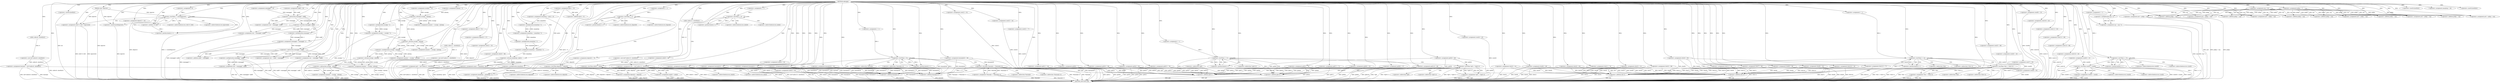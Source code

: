 digraph ekbuigks {  
"553402322212226642" [label = "(METHOD,ekbuigks)" ]
"553402322212227285" [label = "(METHOD_RETURN,void)" ]
"553402322212226643" [label = "(PARAM,char* hgryww)" ]
"553402322212226647" [label = "(<operator>.assignment,eumxqpqf = 10)" ]
"553402322212226650" [label = "(<operator>.assignment,rhw = (int*)calloc(13, sizeof(int)))" ]
"553402322212226652" [label = "(<operator>.cast,(int*)calloc(13, sizeof(int)))" ]
"553402322212226654" [label = "(calloc,calloc(13, sizeof(int)))" ]
"553402322212226656" [label = "(<operator>.sizeOf,sizeof(int))" ]
"553402322212226660" [label = "(<operator>.assignment,unhff = 10)" ]
"553402322212226664" [label = "(<operator>.assignment,nmanhwp = 40)" ]
"553402322212226668" [label = "(<operator>.assignment,qizvx = 25)" ]
"553402322212226671" [label = "(<operator>.assignment,buynzjty = (int*)calloc(6, sizeof(int)))" ]
"553402322212226673" [label = "(<operator>.cast,(int*)calloc(6, sizeof(int)))" ]
"553402322212226675" [label = "(calloc,calloc(6, sizeof(int)))" ]
"553402322212226677" [label = "(<operator>.sizeOf,sizeof(int))" ]
"553402322212226680" [label = "(<operator>.assignment,buynzjty[0] = 36)" ]
"553402322212226686" [label = "(<operator>.assignment,zsuulpy = 70)" ]
"553402322212226690" [label = "(<operator>.assignment,nmanhwp = qizvx + 6)" ]
"553402322212226692" [label = "(<operator>.addition,qizvx + 6)" ]
"553402322212226696" [label = "(<operator>.assignment,ayhooq = 2)" ]
"553402322212226703" [label = "(<operator>.assignment,ocp = 62)" ]
"553402322212226707" [label = "(<operator>.assignment,qolt = (int*)calloc(11, sizeof(int)))" ]
"553402322212226709" [label = "(<operator>.cast,(int*)calloc(11, sizeof(int)))" ]
"553402322212226711" [label = "(calloc,calloc(11, sizeof(int)))" ]
"553402322212226713" [label = "(<operator>.sizeOf,sizeof(int))" ]
"553402322212226715" [label = "(<operator>.assignment,buynzjty[1] = 15)" ]
"553402322212226720" [label = "(<operator>.assignment,mnrjoxr = zsuulpy / ayhooq)" ]
"553402322212226722" [label = "(<operator>.division,zsuulpy / ayhooq)" ]
"553402322212226725" [label = "(<operator>.assignment,qolt[0] = 49)" ]
"553402322212226731" [label = "(<operator>.assignment,pnfga = 7)" ]
"553402322212226737" [label = "(<operator>.assignment,i=0)" ]
"553402322212226740" [label = "(<operator>.lessThan,i < sizeof(hgryww))" ]
"553402322212226742" [label = "(<operator>.sizeOf,sizeof(hgryww))" ]
"553402322212226744" [label = "(<operator>.postIncrement,i++)" ]
"553402322212226747" [label = "(<operator>.assignment,reit[i % 240] = hgryww[i])" ]
"553402322212226750" [label = "(<operator>.modulo,i % 240)" ]
"553402322212226756" [label = "(<operator>.assignment,cose[0] = 13)" ]
"553402322212226763" [label = "(<operator>.assignment,buynzjty[2] = 4)" ]
"553402322212226768" [label = "(<operator>.assignment,rhw[0] = 83)" ]
"553402322212226773" [label = "(<operator>.assignment,rhw[1] = 74)" ]
"553402322212226778" [label = "(<operator>.assignment,vml = eumxqpqf - unhff)" ]
"553402322212226780" [label = "(<operator>.subtraction,eumxqpqf - unhff)" ]
"553402322212226783" [label = "(<operator>.assignment,ebpos[0] = 74)" ]
"553402322212226788" [label = "(<operator>.assignment,nmanhwp = nmanhwp * 2)" ]
"553402322212226790" [label = "(<operator>.multiplication,nmanhwp * 2)" ]
"553402322212226793" [label = "(<operator>.assignment,ebpos[1] = 43)" ]
"553402322212226798" [label = "(<operator>.assignment,udu[0] = 46)" ]
"553402322212226803" [label = "(<operator>.assignment,vml = eumxqpqf / unhff)" ]
"553402322212226805" [label = "(<operator>.division,eumxqpqf / unhff)" ]
"553402322212226808" [label = "(<operator>.assignment,zsuulpy = zsuulpy * 2)" ]
"553402322212226810" [label = "(<operator>.multiplication,zsuulpy * 2)" ]
"553402322212226813" [label = "(<operator>.assignment,mnrjoxr = zsuulpy / ayhooq)" ]
"553402322212226815" [label = "(<operator>.division,zsuulpy / ayhooq)" ]
"553402322212226818" [label = "(<operator>.assignment,qolt[1] = 44)" ]
"553402322212226823" [label = "(<operator>.assignment,udu[1] = 72)" ]
"553402322212226828" [label = "(<operator>.assignment,qvd = pnfga + ocp)" ]
"553402322212226830" [label = "(<operator>.addition,pnfga + ocp)" ]
"553402322212226833" [label = "(<operator>.assignment,eumxqpqf = eumxqpqf * 2)" ]
"553402322212226835" [label = "(<operator>.multiplication,eumxqpqf * 2)" ]
"553402322212226838" [label = "(<operator>.assignment,ebpos[2] = 57)" ]
"553402322212226843" [label = "(<operator>.assignment,mnrjoxr = zsuulpy * ayhooq)" ]
"553402322212226845" [label = "(<operator>.multiplication,zsuulpy * ayhooq)" ]
"553402322212226848" [label = "(<operator>.assignment,qvd = pnfga + ocp)" ]
"553402322212226850" [label = "(<operator>.addition,pnfga + ocp)" ]
"553402322212226853" [label = "(<operator>.assignment,udu[2] = 35)" ]
"553402322212226858" [label = "(<operator>.assignment,udu[3] = 98)" ]
"553402322212226863" [label = "(<operator>.assignment,udu[4] = 20)" ]
"553402322212226868" [label = "(<operator>.assignment,qolt[2] = 76)" ]
"553402322212226873" [label = "(<operator>.assignment,udu[5] = 85)" ]
"553402322212226878" [label = "(<operator>.assignment,qvd = pnfga + ocp)" ]
"553402322212226880" [label = "(<operator>.addition,pnfga + ocp)" ]
"553402322212226883" [label = "(<operator>.assignment,mnrjoxr = zsuulpy / ayhooq)" ]
"553402322212226885" [label = "(<operator>.division,zsuulpy / ayhooq)" ]
"553402322212226888" [label = "(<operator>.assignment,nmanhwp = nmanhwp * 2)" ]
"553402322212226890" [label = "(<operator>.multiplication,nmanhwp * 2)" ]
"553402322212226893" [label = "(<operator>.assignment,qvd = pnfga + ocp)" ]
"553402322212226895" [label = "(<operator>.addition,pnfga + ocp)" ]
"553402322212226898" [label = "(<operator>.assignment,buynzjty[3] = 43)" ]
"553402322212226903" [label = "(<operator>.assignment,qolt[3] = 38)" ]
"553402322212226908" [label = "(<operator>.assignment,qvd = pnfga + ocp)" ]
"553402322212226910" [label = "(<operator>.addition,pnfga + ocp)" ]
"553402322212226915" [label = "(<operator>.assignment,i = 1)" ]
"553402322212226918" [label = "(<operator>.lessThan,i < 3)" ]
"553402322212226921" [label = "(<operator>.postIncrement,i++)" ]
"553402322212226925" [label = "(<operator>.lessThan,ebpos[0] < ebpos[i])" ]
"553402322212226933" [label = "(<operator>.assignment,ebpos[0] = ebpos[i])" ]
"553402322212226940" [label = "(<operator>.assignment,qvd = pnfga + ocp)" ]
"553402322212226942" [label = "(<operator>.addition,pnfga + ocp)" ]
"553402322212226945" [label = "(<operator>.assignment,cose[1] = 91)" ]
"553402322212226950" [label = "(<operator>.assignment,rhw[2] = 21)" ]
"553402322212226955" [label = "(<operator>.assignment,nuarx = nmanhwp / qizvx)" ]
"553402322212226957" [label = "(<operator>.division,nmanhwp / qizvx)" ]
"553402322212226960" [label = "(<operator>.assignment,rhw[3] = 41)" ]
"553402322212226965" [label = "(<operator>.assignment,cose[2] = 44)" ]
"553402322212226972" [label = "(<operator>.assignment,i = 1)" ]
"553402322212226975" [label = "(<operator>.lessThan,i < 6)" ]
"553402322212226978" [label = "(<operator>.postIncrement,i++)" ]
"553402322212226982" [label = "(<operator>.lessThan,udu[0] < udu[i])" ]
"553402322212226990" [label = "(<operator>.assignment,udu[0] = udu[i])" ]
"553402322212226997" [label = "(<operator>.assignment,mnrjoxr = zsuulpy - ayhooq)" ]
"553402322212226999" [label = "(<operator>.subtraction,zsuulpy - ayhooq)" ]
"553402322212227002" [label = "(<operator>.assignment,vml = eumxqpqf - unhff)" ]
"553402322212227004" [label = "(<operator>.subtraction,eumxqpqf - unhff)" ]
"553402322212227007" [label = "(<operator>.assignment,buynzjty[4] = 92)" ]
"553402322212227012" [label = "(<operator>.assignment,nmanhwp = nmanhwp * 2)" ]
"553402322212227014" [label = "(<operator>.multiplication,nmanhwp * 2)" ]
"553402322212227017" [label = "(<operator>.assignment,qolt[4] = 65)" ]
"553402322212227022" [label = "(<operator>.assignment,rhw[4] = 63)" ]
"553402322212227027" [label = "(<operator>.assignment,vml = unhff + eumxqpqf)" ]
"553402322212227029" [label = "(<operator>.addition,unhff + eumxqpqf)" ]
"553402322212227032" [label = "(<operator>.assignment,qolt[5] = 76)" ]
"553402322212227037" [label = "(<operator>.assignment,cose[3] = 77)" ]
"553402322212227042" [label = "(<operator>.assignment,rhw[5] = 96)" ]
"553402322212227047" [label = "(<operator>.assignment,vml = eumxqpqf * unhff)" ]
"553402322212227049" [label = "(<operator>.multiplication,eumxqpqf * unhff)" ]
"553402322212227052" [label = "(<operator>.assignment,qolt[6] = 55)" ]
"553402322212227057" [label = "(<operator>.assignment,ocp = ocp * 2)" ]
"553402322212227059" [label = "(<operator>.multiplication,ocp * 2)" ]
"553402322212227062" [label = "(<operator>.assignment,qolt[7] = 71)" ]
"553402322212227067" [label = "(<operator>.assignment,rhw[6] = 46)" ]
"553402322212227072" [label = "(<operator>.assignment,cose[4] = 43)" ]
"553402322212227077" [label = "(<operator>.assignment,qolt[8] = 37)" ]
"553402322212227082" [label = "(<operator>.assignment,rhw[7] = 46)" ]
"553402322212227087" [label = "(<operator>.assignment,buynzjty[5] = 42)" ]
"553402322212227092" [label = "(<operator>.assignment,qolt[9] = 7)" ]
"553402322212227099" [label = "(<operator>.assignment,i = 1)" ]
"553402322212227102" [label = "(<operator>.lessThan,i < 6)" ]
"553402322212227105" [label = "(<operator>.postIncrement,i++)" ]
"553402322212227109" [label = "(<operator>.lessThan,*buynzjty < *(buynzjty+i))" ]
"553402322212227113" [label = "(<operator>.addition,buynzjty+i)" ]
"553402322212227117" [label = "(<operator>.assignment,*buynzjty = *(buynzjty+i))" ]
"553402322212227121" [label = "(<operator>.addition,buynzjty+i)" ]
"553402322212227124" [label = "(<operator>.assignment,qolt[10] = 68)" ]
"553402322212227131" [label = "(<operator>.assignment,i = 1)" ]
"553402322212227134" [label = "(<operator>.lessThan,i < 11)" ]
"553402322212227137" [label = "(<operator>.postIncrement,i++)" ]
"553402322212227141" [label = "(<operator>.lessThan,*qolt < *(qolt+i))" ]
"553402322212227145" [label = "(<operator>.addition,qolt+i)" ]
"553402322212227149" [label = "(<operator>.assignment,*qolt = *(qolt+i))" ]
"553402322212227153" [label = "(<operator>.addition,qolt+i)" ]
"553402322212227156" [label = "(<operator>.assignment,cose[5] = 66)" ]
"553402322212227161" [label = "(<operator>.assignment,cose[6] = 18)" ]
"553402322212227166" [label = "(<operator>.assignment,cose[7] = 95)" ]
"553402322212227171" [label = "(<operator>.assignment,cose[8] = 65)" ]
"553402322212227176" [label = "(<operator>.assignment,rhw[8] = 36)" ]
"553402322212227181" [label = "(<operator>.assignment,cose[9] = 23)" ]
"553402322212227186" [label = "(<operator>.assignment,cose[10] = 45)" ]
"553402322212227191" [label = "(<operator>.assignment,rhw[9] = 35)" ]
"553402322212227196" [label = "(<operator>.assignment,rhw[10] = 18)" ]
"553402322212227201" [label = "(<operator>.assignment,rhw[11] = 9)" ]
"553402322212227206" [label = "(<operator>.assignment,rhw[12] = 77)" ]
"553402322212227211" [label = "(<operator>.assignment,cose[11] = 92)" ]
"553402322212227216" [label = "(<operator>.assignment,cose[12] = 69)" ]
"553402322212227221" [label = "(<operator>.assignment,cose[13] = 99)" ]
"553402322212227228" [label = "(<operator>.assignment,i = 1)" ]
"553402322212227231" [label = "(<operator>.lessThan,i < 13)" ]
"553402322212227234" [label = "(<operator>.postIncrement,i++)" ]
"553402322212227238" [label = "(<operator>.lessThan,*rhw < *(rhw+i))" ]
"553402322212227242" [label = "(<operator>.addition,rhw+i)" ]
"553402322212227246" [label = "(<operator>.assignment,*rhw = *(rhw+i))" ]
"553402322212227250" [label = "(<operator>.addition,rhw+i)" ]
"553402322212227253" [label = "(<operator>.assignment,cose[14] = 20)" ]
"553402322212227260" [label = "(<operator>.assignment,i = 1)" ]
"553402322212227263" [label = "(<operator>.lessThan,i < 15)" ]
"553402322212227266" [label = "(<operator>.postIncrement,i++)" ]
"553402322212227270" [label = "(<operator>.lessThan,cose[0] < cose[i])" ]
"553402322212227278" [label = "(<operator>.assignment,cose[0] = cose[i])" ]
"553402322212226748" [label = "(<operator>.indirectIndexAccess,reit[i % 240])" ]
"553402322212226753" [label = "(<operator>.indirectIndexAccess,hgryww[i])" ]
"553402322212226926" [label = "(<operator>.indirectIndexAccess,ebpos[0])" ]
"553402322212226929" [label = "(<operator>.indirectIndexAccess,ebpos[i])" ]
"553402322212226934" [label = "(<operator>.indirectIndexAccess,ebpos[0])" ]
"553402322212226937" [label = "(<operator>.indirectIndexAccess,ebpos[i])" ]
"553402322212226983" [label = "(<operator>.indirectIndexAccess,udu[0])" ]
"553402322212226986" [label = "(<operator>.indirectIndexAccess,udu[i])" ]
"553402322212226991" [label = "(<operator>.indirectIndexAccess,udu[0])" ]
"553402322212226994" [label = "(<operator>.indirectIndexAccess,udu[i])" ]
"553402322212227110" [label = "(<operator>.indirection,*buynzjty)" ]
"553402322212227112" [label = "(<operator>.indirection,*(buynzjty+i))" ]
"553402322212227118" [label = "(<operator>.indirection,*buynzjty)" ]
"553402322212227120" [label = "(<operator>.indirection,*(buynzjty+i))" ]
"553402322212227142" [label = "(<operator>.indirection,*qolt)" ]
"553402322212227144" [label = "(<operator>.indirection,*(qolt+i))" ]
"553402322212227150" [label = "(<operator>.indirection,*qolt)" ]
"553402322212227152" [label = "(<operator>.indirection,*(qolt+i))" ]
"553402322212227239" [label = "(<operator>.indirection,*rhw)" ]
"553402322212227241" [label = "(<operator>.indirection,*(rhw+i))" ]
"553402322212227247" [label = "(<operator>.indirection,*rhw)" ]
"553402322212227249" [label = "(<operator>.indirection,*(rhw+i))" ]
"553402322212227271" [label = "(<operator>.indirectIndexAccess,cose[0])" ]
"553402322212227274" [label = "(<operator>.indirectIndexAccess,cose[i])" ]
"553402322212227279" [label = "(<operator>.indirectIndexAccess,cose[0])" ]
"553402322212227282" [label = "(<operator>.indirectIndexAccess,cose[i])" ]
  "553402322212227141" -> "553402322212227285"  [ label = "DDG: *(qolt+i)"] 
  "553402322212226742" -> "553402322212227285"  [ label = "DDG: hgryww"] 
  "553402322212227102" -> "553402322212227285"  [ label = "DDG: i < 6"] 
  "553402322212227113" -> "553402322212227285"  [ label = "DDG: buynzjty"] 
  "553402322212227153" -> "553402322212227285"  [ label = "DDG: qolt"] 
  "553402322212226883" -> "553402322212227285"  [ label = "DDG: zsuulpy / ayhooq"] 
  "553402322212227263" -> "553402322212227285"  [ label = "DDG: i"] 
  "553402322212226690" -> "553402322212227285"  [ label = "DDG: qizvx + 6"] 
  "553402322212227052" -> "553402322212227285"  [ label = "DDG: qolt[6]"] 
  "553402322212227238" -> "553402322212227285"  [ label = "DDG: *rhw"] 
  "553402322212226965" -> "553402322212227285"  [ label = "DDG: cose[2]"] 
  "553402322212227109" -> "553402322212227285"  [ label = "DDG: *(buynzjty+i)"] 
  "553402322212226933" -> "553402322212227285"  [ label = "DDG: ebpos[i]"] 
  "553402322212226997" -> "553402322212227285"  [ label = "DDG: mnrjoxr"] 
  "553402322212227077" -> "553402322212227285"  [ label = "DDG: qolt[8]"] 
  "553402322212227087" -> "553402322212227285"  [ label = "DDG: buynzjty[5]"] 
  "553402322212226671" -> "553402322212227285"  [ label = "DDG: (int*)calloc(6, sizeof(int))"] 
  "553402322212227186" -> "553402322212227285"  [ label = "DDG: cose[10]"] 
  "553402322212226925" -> "553402322212227285"  [ label = "DDG: ebpos[0]"] 
  "553402322212227278" -> "553402322212227285"  [ label = "DDG: cose[i]"] 
  "553402322212227221" -> "553402322212227285"  [ label = "DDG: cose[13]"] 
  "553402322212226652" -> "553402322212227285"  [ label = "DDG: calloc(13, sizeof(int))"] 
  "553402322212227141" -> "553402322212227285"  [ label = "DDG: *qolt < *(qolt+i)"] 
  "553402322212226982" -> "553402322212227285"  [ label = "DDG: udu[0] < udu[i]"] 
  "553402322212227057" -> "553402322212227285"  [ label = "DDG: ocp * 2"] 
  "553402322212227201" -> "553402322212227285"  [ label = "DDG: rhw[11]"] 
  "553402322212227109" -> "553402322212227285"  [ label = "DDG: *buynzjty"] 
  "553402322212227270" -> "553402322212227285"  [ label = "DDG: cose[0] < cose[i]"] 
  "553402322212227176" -> "553402322212227285"  [ label = "DDG: rhw[8]"] 
  "553402322212226773" -> "553402322212227285"  [ label = "DDG: rhw[1]"] 
  "553402322212227149" -> "553402322212227285"  [ label = "DDG: *(qolt+i)"] 
  "553402322212226903" -> "553402322212227285"  [ label = "DDG: qolt[3]"] 
  "553402322212226999" -> "553402322212227285"  [ label = "DDG: zsuulpy"] 
  "553402322212226925" -> "553402322212227285"  [ label = "DDG: ebpos[i]"] 
  "553402322212226940" -> "553402322212227285"  [ label = "DDG: pnfga + ocp"] 
  "553402322212226843" -> "553402322212227285"  [ label = "DDG: zsuulpy * ayhooq"] 
  "553402322212227206" -> "553402322212227285"  [ label = "DDG: rhw[12]"] 
  "553402322212226768" -> "553402322212227285"  [ label = "DDG: rhw[0]"] 
  "553402322212227134" -> "553402322212227285"  [ label = "DDG: i < 11"] 
  "553402322212226650" -> "553402322212227285"  [ label = "DDG: rhw"] 
  "553402322212227166" -> "553402322212227285"  [ label = "DDG: cose[7]"] 
  "553402322212226680" -> "553402322212227285"  [ label = "DDG: buynzjty[0]"] 
  "553402322212226960" -> "553402322212227285"  [ label = "DDG: rhw[3]"] 
  "553402322212226763" -> "553402322212227285"  [ label = "DDG: buynzjty[2]"] 
  "553402322212226955" -> "553402322212227285"  [ label = "DDG: nmanhwp / qizvx"] 
  "553402322212227117" -> "553402322212227285"  [ label = "DDG: *buynzjty"] 
  "553402322212226933" -> "553402322212227285"  [ label = "DDG: ebpos[0]"] 
  "553402322212227156" -> "553402322212227285"  [ label = "DDG: cose[5]"] 
  "553402322212227109" -> "553402322212227285"  [ label = "DDG: *buynzjty < *(buynzjty+i)"] 
  "553402322212226940" -> "553402322212227285"  [ label = "DDG: qvd"] 
  "553402322212227124" -> "553402322212227285"  [ label = "DDG: qolt[10]"] 
  "553402322212226918" -> "553402322212227285"  [ label = "DDG: i < 3"] 
  "553402322212227117" -> "553402322212227285"  [ label = "DDG: *(buynzjty+i)"] 
  "553402322212227145" -> "553402322212227285"  [ label = "DDG: qolt"] 
  "553402322212226873" -> "553402322212227285"  [ label = "DDG: udu[5]"] 
  "553402322212226713" -> "553402322212227285"  [ label = "DDG: int"] 
  "553402322212226990" -> "553402322212227285"  [ label = "DDG: udu[0]"] 
  "553402322212226942" -> "553402322212227285"  [ label = "DDG: pnfga"] 
  "553402322212227191" -> "553402322212227285"  [ label = "DDG: rhw[9]"] 
  "553402322212227196" -> "553402322212227285"  [ label = "DDG: rhw[10]"] 
  "553402322212226707" -> "553402322212227285"  [ label = "DDG: qolt"] 
  "553402322212227049" -> "553402322212227285"  [ label = "DDG: eumxqpqf"] 
  "553402322212227231" -> "553402322212227285"  [ label = "DDG: i < 13"] 
  "553402322212227032" -> "553402322212227285"  [ label = "DDG: qolt[5]"] 
  "553402322212226833" -> "553402322212227285"  [ label = "DDG: eumxqpqf * 2"] 
  "553402322212227012" -> "553402322212227285"  [ label = "DDG: nmanhwp"] 
  "553402322212227171" -> "553402322212227285"  [ label = "DDG: cose[8]"] 
  "553402322212227181" -> "553402322212227285"  [ label = "DDG: cose[9]"] 
  "553402322212227161" -> "553402322212227285"  [ label = "DDG: cose[6]"] 
  "553402322212226650" -> "553402322212227285"  [ label = "DDG: (int*)calloc(13, sizeof(int))"] 
  "553402322212227007" -> "553402322212227285"  [ label = "DDG: buynzjty[4]"] 
  "553402322212226673" -> "553402322212227285"  [ label = "DDG: calloc(6, sizeof(int))"] 
  "553402322212226990" -> "553402322212227285"  [ label = "DDG: udu[i]"] 
  "553402322212227270" -> "553402322212227285"  [ label = "DDG: cose[i]"] 
  "553402322212226818" -> "553402322212227285"  [ label = "DDG: qolt[1]"] 
  "553402322212226783" -> "553402322212227285"  [ label = "DDG: ebpos[0]"] 
  "553402322212226838" -> "553402322212227285"  [ label = "DDG: ebpos[2]"] 
  "553402322212226999" -> "553402322212227285"  [ label = "DDG: ayhooq"] 
  "553402322212227250" -> "553402322212227285"  [ label = "DDG: rhw"] 
  "553402322212226957" -> "553402322212227285"  [ label = "DDG: qizvx"] 
  "553402322212227253" -> "553402322212227285"  [ label = "DDG: cose[14]"] 
  "553402322212226808" -> "553402322212227285"  [ label = "DDG: zsuulpy * 2"] 
  "553402322212226898" -> "553402322212227285"  [ label = "DDG: buynzjty[3]"] 
  "553402322212226709" -> "553402322212227285"  [ label = "DDG: calloc(11, sizeof(int))"] 
  "553402322212226643" -> "553402322212227285"  [ label = "DDG: hgryww"] 
  "553402322212227062" -> "553402322212227285"  [ label = "DDG: qolt[7]"] 
  "553402322212227121" -> "553402322212227285"  [ label = "DDG: buynzjty"] 
  "553402322212227037" -> "553402322212227285"  [ label = "DDG: cose[3]"] 
  "553402322212226950" -> "553402322212227285"  [ label = "DDG: rhw[2]"] 
  "553402322212226715" -> "553402322212227285"  [ label = "DDG: buynzjty[1]"] 
  "553402322212227238" -> "553402322212227285"  [ label = "DDG: *rhw < *(rhw+i)"] 
  "553402322212226863" -> "553402322212227285"  [ label = "DDG: udu[4]"] 
  "553402322212227002" -> "553402322212227285"  [ label = "DDG: eumxqpqf - unhff"] 
  "553402322212227211" -> "553402322212227285"  [ label = "DDG: cose[11]"] 
  "553402322212226740" -> "553402322212227285"  [ label = "DDG: i < sizeof(hgryww)"] 
  "553402322212226997" -> "553402322212227285"  [ label = "DDG: zsuulpy - ayhooq"] 
  "553402322212227047" -> "553402322212227285"  [ label = "DDG: vml"] 
  "553402322212227270" -> "553402322212227285"  [ label = "DDG: cose[0]"] 
  "553402322212226747" -> "553402322212227285"  [ label = "DDG: hgryww[i]"] 
  "553402322212226707" -> "553402322212227285"  [ label = "DDG: (int*)calloc(11, sizeof(int))"] 
  "553402322212227017" -> "553402322212227285"  [ label = "DDG: qolt[4]"] 
  "553402322212227149" -> "553402322212227285"  [ label = "DDG: *qolt"] 
  "553402322212227012" -> "553402322212227285"  [ label = "DDG: nmanhwp * 2"] 
  "553402322212227242" -> "553402322212227285"  [ label = "DDG: rhw"] 
  "553402322212226858" -> "553402322212227285"  [ label = "DDG: udu[3]"] 
  "553402322212227042" -> "553402322212227285"  [ label = "DDG: rhw[5]"] 
  "553402322212227027" -> "553402322212227285"  [ label = "DDG: unhff + eumxqpqf"] 
  "553402322212227216" -> "553402322212227285"  [ label = "DDG: cose[12]"] 
  "553402322212227049" -> "553402322212227285"  [ label = "DDG: unhff"] 
  "553402322212226853" -> "553402322212227285"  [ label = "DDG: udu[2]"] 
  "553402322212227022" -> "553402322212227285"  [ label = "DDG: rhw[4]"] 
  "553402322212226982" -> "553402322212227285"  [ label = "DDG: udu[i]"] 
  "553402322212226671" -> "553402322212227285"  [ label = "DDG: buynzjty"] 
  "553402322212227067" -> "553402322212227285"  [ label = "DDG: rhw[6]"] 
  "553402322212227263" -> "553402322212227285"  [ label = "DDG: i < 15"] 
  "553402322212227278" -> "553402322212227285"  [ label = "DDG: cose[0]"] 
  "553402322212226747" -> "553402322212227285"  [ label = "DDG: reit[i % 240]"] 
  "553402322212227246" -> "553402322212227285"  [ label = "DDG: *rhw"] 
  "553402322212227092" -> "553402322212227285"  [ label = "DDG: qolt[9]"] 
  "553402322212226798" -> "553402322212227285"  [ label = "DDG: udu[0]"] 
  "553402322212226756" -> "553402322212227285"  [ label = "DDG: cose[0]"] 
  "553402322212227057" -> "553402322212227285"  [ label = "DDG: ocp"] 
  "553402322212226803" -> "553402322212227285"  [ label = "DDG: eumxqpqf / unhff"] 
  "553402322212226793" -> "553402322212227285"  [ label = "DDG: ebpos[1]"] 
  "553402322212226925" -> "553402322212227285"  [ label = "DDG: ebpos[0] < ebpos[i]"] 
  "553402322212226955" -> "553402322212227285"  [ label = "DDG: nuarx"] 
  "553402322212227072" -> "553402322212227285"  [ label = "DDG: cose[4]"] 
  "553402322212226982" -> "553402322212227285"  [ label = "DDG: udu[0]"] 
  "553402322212227082" -> "553402322212227285"  [ label = "DDG: rhw[7]"] 
  "553402322212227141" -> "553402322212227285"  [ label = "DDG: *qolt"] 
  "553402322212227246" -> "553402322212227285"  [ label = "DDG: *(rhw+i)"] 
  "553402322212226725" -> "553402322212227285"  [ label = "DDG: qolt[0]"] 
  "553402322212226868" -> "553402322212227285"  [ label = "DDG: qolt[2]"] 
  "553402322212227238" -> "553402322212227285"  [ label = "DDG: *(rhw+i)"] 
  "553402322212226823" -> "553402322212227285"  [ label = "DDG: udu[1]"] 
  "553402322212227047" -> "553402322212227285"  [ label = "DDG: eumxqpqf * unhff"] 
  "553402322212226945" -> "553402322212227285"  [ label = "DDG: cose[1]"] 
  "553402322212226642" -> "553402322212226643"  [ label = "DDG: "] 
  "553402322212226642" -> "553402322212226647"  [ label = "DDG: "] 
  "553402322212226652" -> "553402322212226650"  [ label = "DDG: calloc(13, sizeof(int))"] 
  "553402322212226642" -> "553402322212226650"  [ label = "DDG: "] 
  "553402322212226654" -> "553402322212226652"  [ label = "DDG: 13"] 
  "553402322212226642" -> "553402322212226654"  [ label = "DDG: "] 
  "553402322212226642" -> "553402322212226656"  [ label = "DDG: "] 
  "553402322212226642" -> "553402322212226660"  [ label = "DDG: "] 
  "553402322212226642" -> "553402322212226664"  [ label = "DDG: "] 
  "553402322212226642" -> "553402322212226668"  [ label = "DDG: "] 
  "553402322212226673" -> "553402322212226671"  [ label = "DDG: calloc(6, sizeof(int))"] 
  "553402322212226642" -> "553402322212226671"  [ label = "DDG: "] 
  "553402322212226675" -> "553402322212226673"  [ label = "DDG: 6"] 
  "553402322212226642" -> "553402322212226675"  [ label = "DDG: "] 
  "553402322212226642" -> "553402322212226677"  [ label = "DDG: "] 
  "553402322212226642" -> "553402322212226680"  [ label = "DDG: "] 
  "553402322212226642" -> "553402322212226686"  [ label = "DDG: "] 
  "553402322212226668" -> "553402322212226690"  [ label = "DDG: qizvx"] 
  "553402322212226642" -> "553402322212226690"  [ label = "DDG: "] 
  "553402322212226668" -> "553402322212226692"  [ label = "DDG: qizvx"] 
  "553402322212226642" -> "553402322212226692"  [ label = "DDG: "] 
  "553402322212226642" -> "553402322212226696"  [ label = "DDG: "] 
  "553402322212226642" -> "553402322212226703"  [ label = "DDG: "] 
  "553402322212226709" -> "553402322212226707"  [ label = "DDG: calloc(11, sizeof(int))"] 
  "553402322212226642" -> "553402322212226707"  [ label = "DDG: "] 
  "553402322212226711" -> "553402322212226709"  [ label = "DDG: 11"] 
  "553402322212226642" -> "553402322212226711"  [ label = "DDG: "] 
  "553402322212226642" -> "553402322212226713"  [ label = "DDG: "] 
  "553402322212226642" -> "553402322212226715"  [ label = "DDG: "] 
  "553402322212226722" -> "553402322212226720"  [ label = "DDG: zsuulpy"] 
  "553402322212226722" -> "553402322212226720"  [ label = "DDG: ayhooq"] 
  "553402322212226642" -> "553402322212226720"  [ label = "DDG: "] 
  "553402322212226686" -> "553402322212226722"  [ label = "DDG: zsuulpy"] 
  "553402322212226642" -> "553402322212226722"  [ label = "DDG: "] 
  "553402322212226696" -> "553402322212226722"  [ label = "DDG: ayhooq"] 
  "553402322212226642" -> "553402322212226725"  [ label = "DDG: "] 
  "553402322212226642" -> "553402322212226731"  [ label = "DDG: "] 
  "553402322212226642" -> "553402322212226737"  [ label = "DDG: "] 
  "553402322212226744" -> "553402322212226740"  [ label = "DDG: i"] 
  "553402322212226737" -> "553402322212226740"  [ label = "DDG: i"] 
  "553402322212226642" -> "553402322212226740"  [ label = "DDG: "] 
  "553402322212226643" -> "553402322212226740"  [ label = "DDG: hgryww"] 
  "553402322212226643" -> "553402322212226742"  [ label = "DDG: hgryww"] 
  "553402322212226642" -> "553402322212226742"  [ label = "DDG: "] 
  "553402322212226750" -> "553402322212226744"  [ label = "DDG: i"] 
  "553402322212226642" -> "553402322212226744"  [ label = "DDG: "] 
  "553402322212226643" -> "553402322212226747"  [ label = "DDG: hgryww"] 
  "553402322212226642" -> "553402322212226747"  [ label = "DDG: "] 
  "553402322212226740" -> "553402322212226750"  [ label = "DDG: i"] 
  "553402322212226642" -> "553402322212226750"  [ label = "DDG: "] 
  "553402322212226642" -> "553402322212226756"  [ label = "DDG: "] 
  "553402322212226642" -> "553402322212226763"  [ label = "DDG: "] 
  "553402322212226642" -> "553402322212226768"  [ label = "DDG: "] 
  "553402322212226642" -> "553402322212226773"  [ label = "DDG: "] 
  "553402322212226780" -> "553402322212226778"  [ label = "DDG: eumxqpqf"] 
  "553402322212226780" -> "553402322212226778"  [ label = "DDG: unhff"] 
  "553402322212226642" -> "553402322212226778"  [ label = "DDG: "] 
  "553402322212226647" -> "553402322212226780"  [ label = "DDG: eumxqpqf"] 
  "553402322212226642" -> "553402322212226780"  [ label = "DDG: "] 
  "553402322212226660" -> "553402322212226780"  [ label = "DDG: unhff"] 
  "553402322212226642" -> "553402322212226783"  [ label = "DDG: "] 
  "553402322212226790" -> "553402322212226788"  [ label = "DDG: nmanhwp"] 
  "553402322212226790" -> "553402322212226788"  [ label = "DDG: 2"] 
  "553402322212226642" -> "553402322212226788"  [ label = "DDG: "] 
  "553402322212226690" -> "553402322212226790"  [ label = "DDG: nmanhwp"] 
  "553402322212226642" -> "553402322212226790"  [ label = "DDG: "] 
  "553402322212226642" -> "553402322212226793"  [ label = "DDG: "] 
  "553402322212226642" -> "553402322212226798"  [ label = "DDG: "] 
  "553402322212226805" -> "553402322212226803"  [ label = "DDG: eumxqpqf"] 
  "553402322212226805" -> "553402322212226803"  [ label = "DDG: unhff"] 
  "553402322212226642" -> "553402322212226803"  [ label = "DDG: "] 
  "553402322212226780" -> "553402322212226805"  [ label = "DDG: eumxqpqf"] 
  "553402322212226642" -> "553402322212226805"  [ label = "DDG: "] 
  "553402322212226780" -> "553402322212226805"  [ label = "DDG: unhff"] 
  "553402322212226810" -> "553402322212226808"  [ label = "DDG: zsuulpy"] 
  "553402322212226810" -> "553402322212226808"  [ label = "DDG: 2"] 
  "553402322212226642" -> "553402322212226808"  [ label = "DDG: "] 
  "553402322212226722" -> "553402322212226810"  [ label = "DDG: zsuulpy"] 
  "553402322212226642" -> "553402322212226810"  [ label = "DDG: "] 
  "553402322212226815" -> "553402322212226813"  [ label = "DDG: zsuulpy"] 
  "553402322212226815" -> "553402322212226813"  [ label = "DDG: ayhooq"] 
  "553402322212226642" -> "553402322212226813"  [ label = "DDG: "] 
  "553402322212226808" -> "553402322212226815"  [ label = "DDG: zsuulpy"] 
  "553402322212226642" -> "553402322212226815"  [ label = "DDG: "] 
  "553402322212226722" -> "553402322212226815"  [ label = "DDG: ayhooq"] 
  "553402322212226642" -> "553402322212226818"  [ label = "DDG: "] 
  "553402322212226642" -> "553402322212226823"  [ label = "DDG: "] 
  "553402322212226731" -> "553402322212226828"  [ label = "DDG: pnfga"] 
  "553402322212226642" -> "553402322212226828"  [ label = "DDG: "] 
  "553402322212226703" -> "553402322212226828"  [ label = "DDG: ocp"] 
  "553402322212226731" -> "553402322212226830"  [ label = "DDG: pnfga"] 
  "553402322212226642" -> "553402322212226830"  [ label = "DDG: "] 
  "553402322212226703" -> "553402322212226830"  [ label = "DDG: ocp"] 
  "553402322212226835" -> "553402322212226833"  [ label = "DDG: eumxqpqf"] 
  "553402322212226835" -> "553402322212226833"  [ label = "DDG: 2"] 
  "553402322212226642" -> "553402322212226833"  [ label = "DDG: "] 
  "553402322212226805" -> "553402322212226835"  [ label = "DDG: eumxqpqf"] 
  "553402322212226642" -> "553402322212226835"  [ label = "DDG: "] 
  "553402322212226642" -> "553402322212226838"  [ label = "DDG: "] 
  "553402322212226845" -> "553402322212226843"  [ label = "DDG: zsuulpy"] 
  "553402322212226845" -> "553402322212226843"  [ label = "DDG: ayhooq"] 
  "553402322212226642" -> "553402322212226843"  [ label = "DDG: "] 
  "553402322212226815" -> "553402322212226845"  [ label = "DDG: zsuulpy"] 
  "553402322212226642" -> "553402322212226845"  [ label = "DDG: "] 
  "553402322212226815" -> "553402322212226845"  [ label = "DDG: ayhooq"] 
  "553402322212226642" -> "553402322212226848"  [ label = "DDG: "] 
  "553402322212226731" -> "553402322212226848"  [ label = "DDG: pnfga"] 
  "553402322212226703" -> "553402322212226848"  [ label = "DDG: ocp"] 
  "553402322212226642" -> "553402322212226850"  [ label = "DDG: "] 
  "553402322212226731" -> "553402322212226850"  [ label = "DDG: pnfga"] 
  "553402322212226703" -> "553402322212226850"  [ label = "DDG: ocp"] 
  "553402322212226642" -> "553402322212226853"  [ label = "DDG: "] 
  "553402322212226642" -> "553402322212226858"  [ label = "DDG: "] 
  "553402322212226642" -> "553402322212226863"  [ label = "DDG: "] 
  "553402322212226642" -> "553402322212226868"  [ label = "DDG: "] 
  "553402322212226642" -> "553402322212226873"  [ label = "DDG: "] 
  "553402322212226642" -> "553402322212226878"  [ label = "DDG: "] 
  "553402322212226731" -> "553402322212226878"  [ label = "DDG: pnfga"] 
  "553402322212226703" -> "553402322212226878"  [ label = "DDG: ocp"] 
  "553402322212226642" -> "553402322212226880"  [ label = "DDG: "] 
  "553402322212226731" -> "553402322212226880"  [ label = "DDG: pnfga"] 
  "553402322212226703" -> "553402322212226880"  [ label = "DDG: ocp"] 
  "553402322212226885" -> "553402322212226883"  [ label = "DDG: zsuulpy"] 
  "553402322212226885" -> "553402322212226883"  [ label = "DDG: ayhooq"] 
  "553402322212226642" -> "553402322212226883"  [ label = "DDG: "] 
  "553402322212226845" -> "553402322212226885"  [ label = "DDG: zsuulpy"] 
  "553402322212226642" -> "553402322212226885"  [ label = "DDG: "] 
  "553402322212226845" -> "553402322212226885"  [ label = "DDG: ayhooq"] 
  "553402322212226890" -> "553402322212226888"  [ label = "DDG: nmanhwp"] 
  "553402322212226890" -> "553402322212226888"  [ label = "DDG: 2"] 
  "553402322212226642" -> "553402322212226888"  [ label = "DDG: "] 
  "553402322212226788" -> "553402322212226890"  [ label = "DDG: nmanhwp"] 
  "553402322212226642" -> "553402322212226890"  [ label = "DDG: "] 
  "553402322212226642" -> "553402322212226893"  [ label = "DDG: "] 
  "553402322212226731" -> "553402322212226893"  [ label = "DDG: pnfga"] 
  "553402322212226703" -> "553402322212226893"  [ label = "DDG: ocp"] 
  "553402322212226642" -> "553402322212226895"  [ label = "DDG: "] 
  "553402322212226731" -> "553402322212226895"  [ label = "DDG: pnfga"] 
  "553402322212226703" -> "553402322212226895"  [ label = "DDG: ocp"] 
  "553402322212226642" -> "553402322212226898"  [ label = "DDG: "] 
  "553402322212226642" -> "553402322212226903"  [ label = "DDG: "] 
  "553402322212226642" -> "553402322212226908"  [ label = "DDG: "] 
  "553402322212226731" -> "553402322212226908"  [ label = "DDG: pnfga"] 
  "553402322212226703" -> "553402322212226908"  [ label = "DDG: ocp"] 
  "553402322212226642" -> "553402322212226910"  [ label = "DDG: "] 
  "553402322212226731" -> "553402322212226910"  [ label = "DDG: pnfga"] 
  "553402322212226703" -> "553402322212226910"  [ label = "DDG: ocp"] 
  "553402322212226642" -> "553402322212226915"  [ label = "DDG: "] 
  "553402322212226921" -> "553402322212226918"  [ label = "DDG: i"] 
  "553402322212226915" -> "553402322212226918"  [ label = "DDG: i"] 
  "553402322212226642" -> "553402322212226918"  [ label = "DDG: "] 
  "553402322212226918" -> "553402322212226921"  [ label = "DDG: i"] 
  "553402322212226642" -> "553402322212226921"  [ label = "DDG: "] 
  "553402322212226933" -> "553402322212226925"  [ label = "DDG: ebpos[0]"] 
  "553402322212226783" -> "553402322212226925"  [ label = "DDG: ebpos[0]"] 
  "553402322212226925" -> "553402322212226933"  [ label = "DDG: ebpos[i]"] 
  "553402322212226642" -> "553402322212226940"  [ label = "DDG: "] 
  "553402322212226731" -> "553402322212226940"  [ label = "DDG: pnfga"] 
  "553402322212226703" -> "553402322212226940"  [ label = "DDG: ocp"] 
  "553402322212226642" -> "553402322212226942"  [ label = "DDG: "] 
  "553402322212226731" -> "553402322212226942"  [ label = "DDG: pnfga"] 
  "553402322212226703" -> "553402322212226942"  [ label = "DDG: ocp"] 
  "553402322212226642" -> "553402322212226945"  [ label = "DDG: "] 
  "553402322212226642" -> "553402322212226950"  [ label = "DDG: "] 
  "553402322212226957" -> "553402322212226955"  [ label = "DDG: nmanhwp"] 
  "553402322212226957" -> "553402322212226955"  [ label = "DDG: qizvx"] 
  "553402322212226642" -> "553402322212226955"  [ label = "DDG: "] 
  "553402322212226888" -> "553402322212226957"  [ label = "DDG: nmanhwp"] 
  "553402322212226642" -> "553402322212226957"  [ label = "DDG: "] 
  "553402322212226668" -> "553402322212226957"  [ label = "DDG: qizvx"] 
  "553402322212226642" -> "553402322212226960"  [ label = "DDG: "] 
  "553402322212226642" -> "553402322212226965"  [ label = "DDG: "] 
  "553402322212226642" -> "553402322212226972"  [ label = "DDG: "] 
  "553402322212226972" -> "553402322212226975"  [ label = "DDG: i"] 
  "553402322212226978" -> "553402322212226975"  [ label = "DDG: i"] 
  "553402322212226642" -> "553402322212226975"  [ label = "DDG: "] 
  "553402322212226975" -> "553402322212226978"  [ label = "DDG: i"] 
  "553402322212226642" -> "553402322212226978"  [ label = "DDG: "] 
  "553402322212226990" -> "553402322212226982"  [ label = "DDG: udu[0]"] 
  "553402322212226798" -> "553402322212226982"  [ label = "DDG: udu[0]"] 
  "553402322212226982" -> "553402322212226990"  [ label = "DDG: udu[i]"] 
  "553402322212226999" -> "553402322212226997"  [ label = "DDG: zsuulpy"] 
  "553402322212226999" -> "553402322212226997"  [ label = "DDG: ayhooq"] 
  "553402322212226642" -> "553402322212226997"  [ label = "DDG: "] 
  "553402322212226885" -> "553402322212226999"  [ label = "DDG: zsuulpy"] 
  "553402322212226642" -> "553402322212226999"  [ label = "DDG: "] 
  "553402322212226885" -> "553402322212226999"  [ label = "DDG: ayhooq"] 
  "553402322212227004" -> "553402322212227002"  [ label = "DDG: eumxqpqf"] 
  "553402322212227004" -> "553402322212227002"  [ label = "DDG: unhff"] 
  "553402322212226642" -> "553402322212227002"  [ label = "DDG: "] 
  "553402322212226833" -> "553402322212227004"  [ label = "DDG: eumxqpqf"] 
  "553402322212226642" -> "553402322212227004"  [ label = "DDG: "] 
  "553402322212226805" -> "553402322212227004"  [ label = "DDG: unhff"] 
  "553402322212226642" -> "553402322212227007"  [ label = "DDG: "] 
  "553402322212227014" -> "553402322212227012"  [ label = "DDG: nmanhwp"] 
  "553402322212227014" -> "553402322212227012"  [ label = "DDG: 2"] 
  "553402322212226642" -> "553402322212227012"  [ label = "DDG: "] 
  "553402322212226957" -> "553402322212227014"  [ label = "DDG: nmanhwp"] 
  "553402322212226642" -> "553402322212227014"  [ label = "DDG: "] 
  "553402322212226642" -> "553402322212227017"  [ label = "DDG: "] 
  "553402322212226642" -> "553402322212227022"  [ label = "DDG: "] 
  "553402322212227004" -> "553402322212227027"  [ label = "DDG: unhff"] 
  "553402322212226642" -> "553402322212227027"  [ label = "DDG: "] 
  "553402322212227004" -> "553402322212227027"  [ label = "DDG: eumxqpqf"] 
  "553402322212227004" -> "553402322212227029"  [ label = "DDG: unhff"] 
  "553402322212226642" -> "553402322212227029"  [ label = "DDG: "] 
  "553402322212227004" -> "553402322212227029"  [ label = "DDG: eumxqpqf"] 
  "553402322212226642" -> "553402322212227032"  [ label = "DDG: "] 
  "553402322212226642" -> "553402322212227037"  [ label = "DDG: "] 
  "553402322212226642" -> "553402322212227042"  [ label = "DDG: "] 
  "553402322212227049" -> "553402322212227047"  [ label = "DDG: eumxqpqf"] 
  "553402322212227049" -> "553402322212227047"  [ label = "DDG: unhff"] 
  "553402322212226642" -> "553402322212227047"  [ label = "DDG: "] 
  "553402322212226642" -> "553402322212227049"  [ label = "DDG: "] 
  "553402322212227004" -> "553402322212227049"  [ label = "DDG: eumxqpqf"] 
  "553402322212227004" -> "553402322212227049"  [ label = "DDG: unhff"] 
  "553402322212226642" -> "553402322212227052"  [ label = "DDG: "] 
  "553402322212227059" -> "553402322212227057"  [ label = "DDG: ocp"] 
  "553402322212227059" -> "553402322212227057"  [ label = "DDG: 2"] 
  "553402322212226642" -> "553402322212227057"  [ label = "DDG: "] 
  "553402322212226642" -> "553402322212227059"  [ label = "DDG: "] 
  "553402322212226703" -> "553402322212227059"  [ label = "DDG: ocp"] 
  "553402322212226642" -> "553402322212227062"  [ label = "DDG: "] 
  "553402322212226642" -> "553402322212227067"  [ label = "DDG: "] 
  "553402322212226642" -> "553402322212227072"  [ label = "DDG: "] 
  "553402322212226642" -> "553402322212227077"  [ label = "DDG: "] 
  "553402322212226642" -> "553402322212227082"  [ label = "DDG: "] 
  "553402322212226642" -> "553402322212227087"  [ label = "DDG: "] 
  "553402322212226642" -> "553402322212227092"  [ label = "DDG: "] 
  "553402322212226642" -> "553402322212227099"  [ label = "DDG: "] 
  "553402322212227099" -> "553402322212227102"  [ label = "DDG: i"] 
  "553402322212227105" -> "553402322212227102"  [ label = "DDG: i"] 
  "553402322212226642" -> "553402322212227102"  [ label = "DDG: "] 
  "553402322212226642" -> "553402322212227105"  [ label = "DDG: "] 
  "553402322212227102" -> "553402322212227105"  [ label = "DDG: i"] 
  "553402322212226680" -> "553402322212227109"  [ label = "DDG: buynzjty[0]"] 
  "553402322212227117" -> "553402322212227109"  [ label = "DDG: *buynzjty"] 
  "553402322212227087" -> "553402322212227113"  [ label = "DDG: buynzjty[5]"] 
  "553402322212226680" -> "553402322212227113"  [ label = "DDG: buynzjty[0]"] 
  "553402322212226763" -> "553402322212227113"  [ label = "DDG: buynzjty[2]"] 
  "553402322212227007" -> "553402322212227113"  [ label = "DDG: buynzjty[4]"] 
  "553402322212226898" -> "553402322212227113"  [ label = "DDG: buynzjty[3]"] 
  "553402322212226671" -> "553402322212227113"  [ label = "DDG: buynzjty"] 
  "553402322212226715" -> "553402322212227113"  [ label = "DDG: buynzjty[1]"] 
  "553402322212226642" -> "553402322212227113"  [ label = "DDG: "] 
  "553402322212227102" -> "553402322212227113"  [ label = "DDG: i"] 
  "553402322212227109" -> "553402322212227117"  [ label = "DDG: *(buynzjty+i)"] 
  "553402322212227087" -> "553402322212227121"  [ label = "DDG: buynzjty[5]"] 
  "553402322212226680" -> "553402322212227121"  [ label = "DDG: buynzjty[0]"] 
  "553402322212226763" -> "553402322212227121"  [ label = "DDG: buynzjty[2]"] 
  "553402322212227007" -> "553402322212227121"  [ label = "DDG: buynzjty[4]"] 
  "553402322212226898" -> "553402322212227121"  [ label = "DDG: buynzjty[3]"] 
  "553402322212226715" -> "553402322212227121"  [ label = "DDG: buynzjty[1]"] 
  "553402322212226642" -> "553402322212227121"  [ label = "DDG: "] 
  "553402322212227102" -> "553402322212227121"  [ label = "DDG: i"] 
  "553402322212226642" -> "553402322212227124"  [ label = "DDG: "] 
  "553402322212226642" -> "553402322212227131"  [ label = "DDG: "] 
  "553402322212227131" -> "553402322212227134"  [ label = "DDG: i"] 
  "553402322212227137" -> "553402322212227134"  [ label = "DDG: i"] 
  "553402322212226642" -> "553402322212227134"  [ label = "DDG: "] 
  "553402322212226642" -> "553402322212227137"  [ label = "DDG: "] 
  "553402322212227134" -> "553402322212227137"  [ label = "DDG: i"] 
  "553402322212227149" -> "553402322212227141"  [ label = "DDG: *qolt"] 
  "553402322212226725" -> "553402322212227141"  [ label = "DDG: qolt[0]"] 
  "553402322212227052" -> "553402322212227145"  [ label = "DDG: qolt[6]"] 
  "553402322212227077" -> "553402322212227145"  [ label = "DDG: qolt[8]"] 
  "553402322212226903" -> "553402322212227145"  [ label = "DDG: qolt[3]"] 
  "553402322212226707" -> "553402322212227145"  [ label = "DDG: qolt"] 
  "553402322212227032" -> "553402322212227145"  [ label = "DDG: qolt[5]"] 
  "553402322212226818" -> "553402322212227145"  [ label = "DDG: qolt[1]"] 
  "553402322212227062" -> "553402322212227145"  [ label = "DDG: qolt[7]"] 
  "553402322212227017" -> "553402322212227145"  [ label = "DDG: qolt[4]"] 
  "553402322212227092" -> "553402322212227145"  [ label = "DDG: qolt[9]"] 
  "553402322212226725" -> "553402322212227145"  [ label = "DDG: qolt[0]"] 
  "553402322212226868" -> "553402322212227145"  [ label = "DDG: qolt[2]"] 
  "553402322212227124" -> "553402322212227145"  [ label = "DDG: qolt[10]"] 
  "553402322212226642" -> "553402322212227145"  [ label = "DDG: "] 
  "553402322212227134" -> "553402322212227145"  [ label = "DDG: i"] 
  "553402322212227141" -> "553402322212227149"  [ label = "DDG: *(qolt+i)"] 
  "553402322212227052" -> "553402322212227153"  [ label = "DDG: qolt[6]"] 
  "553402322212227077" -> "553402322212227153"  [ label = "DDG: qolt[8]"] 
  "553402322212226903" -> "553402322212227153"  [ label = "DDG: qolt[3]"] 
  "553402322212227032" -> "553402322212227153"  [ label = "DDG: qolt[5]"] 
  "553402322212226818" -> "553402322212227153"  [ label = "DDG: qolt[1]"] 
  "553402322212227062" -> "553402322212227153"  [ label = "DDG: qolt[7]"] 
  "553402322212227017" -> "553402322212227153"  [ label = "DDG: qolt[4]"] 
  "553402322212227092" -> "553402322212227153"  [ label = "DDG: qolt[9]"] 
  "553402322212226725" -> "553402322212227153"  [ label = "DDG: qolt[0]"] 
  "553402322212226868" -> "553402322212227153"  [ label = "DDG: qolt[2]"] 
  "553402322212227124" -> "553402322212227153"  [ label = "DDG: qolt[10]"] 
  "553402322212226642" -> "553402322212227153"  [ label = "DDG: "] 
  "553402322212226707" -> "553402322212227153"  [ label = "DDG: qolt"] 
  "553402322212227134" -> "553402322212227153"  [ label = "DDG: i"] 
  "553402322212226642" -> "553402322212227156"  [ label = "DDG: "] 
  "553402322212226642" -> "553402322212227161"  [ label = "DDG: "] 
  "553402322212226642" -> "553402322212227166"  [ label = "DDG: "] 
  "553402322212226642" -> "553402322212227171"  [ label = "DDG: "] 
  "553402322212226642" -> "553402322212227176"  [ label = "DDG: "] 
  "553402322212226642" -> "553402322212227181"  [ label = "DDG: "] 
  "553402322212226642" -> "553402322212227186"  [ label = "DDG: "] 
  "553402322212226642" -> "553402322212227191"  [ label = "DDG: "] 
  "553402322212226642" -> "553402322212227196"  [ label = "DDG: "] 
  "553402322212226642" -> "553402322212227201"  [ label = "DDG: "] 
  "553402322212226642" -> "553402322212227206"  [ label = "DDG: "] 
  "553402322212226642" -> "553402322212227211"  [ label = "DDG: "] 
  "553402322212226642" -> "553402322212227216"  [ label = "DDG: "] 
  "553402322212226642" -> "553402322212227221"  [ label = "DDG: "] 
  "553402322212226642" -> "553402322212227228"  [ label = "DDG: "] 
  "553402322212227234" -> "553402322212227231"  [ label = "DDG: i"] 
  "553402322212227228" -> "553402322212227231"  [ label = "DDG: i"] 
  "553402322212226642" -> "553402322212227231"  [ label = "DDG: "] 
  "553402322212226642" -> "553402322212227234"  [ label = "DDG: "] 
  "553402322212227231" -> "553402322212227234"  [ label = "DDG: i"] 
  "553402322212226768" -> "553402322212227238"  [ label = "DDG: rhw[0]"] 
  "553402322212227246" -> "553402322212227238"  [ label = "DDG: *rhw"] 
  "553402322212227201" -> "553402322212227242"  [ label = "DDG: rhw[11]"] 
  "553402322212226650" -> "553402322212227242"  [ label = "DDG: rhw"] 
  "553402322212226960" -> "553402322212227242"  [ label = "DDG: rhw[3]"] 
  "553402322212227191" -> "553402322212227242"  [ label = "DDG: rhw[9]"] 
  "553402322212227196" -> "553402322212227242"  [ label = "DDG: rhw[10]"] 
  "553402322212226950" -> "553402322212227242"  [ label = "DDG: rhw[2]"] 
  "553402322212227042" -> "553402322212227242"  [ label = "DDG: rhw[5]"] 
  "553402322212227082" -> "553402322212227242"  [ label = "DDG: rhw[7]"] 
  "553402322212227176" -> "553402322212227242"  [ label = "DDG: rhw[8]"] 
  "553402322212226773" -> "553402322212227242"  [ label = "DDG: rhw[1]"] 
  "553402322212227206" -> "553402322212227242"  [ label = "DDG: rhw[12]"] 
  "553402322212226768" -> "553402322212227242"  [ label = "DDG: rhw[0]"] 
  "553402322212227022" -> "553402322212227242"  [ label = "DDG: rhw[4]"] 
  "553402322212227067" -> "553402322212227242"  [ label = "DDG: rhw[6]"] 
  "553402322212226642" -> "553402322212227242"  [ label = "DDG: "] 
  "553402322212227231" -> "553402322212227242"  [ label = "DDG: i"] 
  "553402322212227238" -> "553402322212227246"  [ label = "DDG: *(rhw+i)"] 
  "553402322212227201" -> "553402322212227250"  [ label = "DDG: rhw[11]"] 
  "553402322212226960" -> "553402322212227250"  [ label = "DDG: rhw[3]"] 
  "553402322212227191" -> "553402322212227250"  [ label = "DDG: rhw[9]"] 
  "553402322212227196" -> "553402322212227250"  [ label = "DDG: rhw[10]"] 
  "553402322212226950" -> "553402322212227250"  [ label = "DDG: rhw[2]"] 
  "553402322212227042" -> "553402322212227250"  [ label = "DDG: rhw[5]"] 
  "553402322212227082" -> "553402322212227250"  [ label = "DDG: rhw[7]"] 
  "553402322212227176" -> "553402322212227250"  [ label = "DDG: rhw[8]"] 
  "553402322212226773" -> "553402322212227250"  [ label = "DDG: rhw[1]"] 
  "553402322212227206" -> "553402322212227250"  [ label = "DDG: rhw[12]"] 
  "553402322212226768" -> "553402322212227250"  [ label = "DDG: rhw[0]"] 
  "553402322212227022" -> "553402322212227250"  [ label = "DDG: rhw[4]"] 
  "553402322212227067" -> "553402322212227250"  [ label = "DDG: rhw[6]"] 
  "553402322212226642" -> "553402322212227250"  [ label = "DDG: "] 
  "553402322212226650" -> "553402322212227250"  [ label = "DDG: rhw"] 
  "553402322212227231" -> "553402322212227250"  [ label = "DDG: i"] 
  "553402322212226642" -> "553402322212227253"  [ label = "DDG: "] 
  "553402322212226642" -> "553402322212227260"  [ label = "DDG: "] 
  "553402322212227260" -> "553402322212227263"  [ label = "DDG: i"] 
  "553402322212227266" -> "553402322212227263"  [ label = "DDG: i"] 
  "553402322212226642" -> "553402322212227263"  [ label = "DDG: "] 
  "553402322212227263" -> "553402322212227266"  [ label = "DDG: i"] 
  "553402322212226642" -> "553402322212227266"  [ label = "DDG: "] 
  "553402322212227278" -> "553402322212227270"  [ label = "DDG: cose[0]"] 
  "553402322212226756" -> "553402322212227270"  [ label = "DDG: cose[0]"] 
  "553402322212227270" -> "553402322212227278"  [ label = "DDG: cose[i]"] 
  "553402322212226740" -> "553402322212226742"  [ label = "CDG: "] 
  "553402322212226740" -> "553402322212226740"  [ label = "CDG: "] 
  "553402322212226740" -> "553402322212226747"  [ label = "CDG: "] 
  "553402322212226740" -> "553402322212226744"  [ label = "CDG: "] 
  "553402322212226740" -> "553402322212226750"  [ label = "CDG: "] 
  "553402322212226740" -> "553402322212226748"  [ label = "CDG: "] 
  "553402322212226740" -> "553402322212226753"  [ label = "CDG: "] 
  "553402322212226918" -> "553402322212226918"  [ label = "CDG: "] 
  "553402322212226918" -> "553402322212226921"  [ label = "CDG: "] 
  "553402322212226918" -> "553402322212226926"  [ label = "CDG: "] 
  "553402322212226918" -> "553402322212226925"  [ label = "CDG: "] 
  "553402322212226918" -> "553402322212226929"  [ label = "CDG: "] 
  "553402322212226925" -> "553402322212226934"  [ label = "CDG: "] 
  "553402322212226925" -> "553402322212226933"  [ label = "CDG: "] 
  "553402322212226925" -> "553402322212226937"  [ label = "CDG: "] 
  "553402322212226975" -> "553402322212226982"  [ label = "CDG: "] 
  "553402322212226975" -> "553402322212226983"  [ label = "CDG: "] 
  "553402322212226975" -> "553402322212226978"  [ label = "CDG: "] 
  "553402322212226975" -> "553402322212226986"  [ label = "CDG: "] 
  "553402322212226975" -> "553402322212226975"  [ label = "CDG: "] 
  "553402322212226982" -> "553402322212226990"  [ label = "CDG: "] 
  "553402322212226982" -> "553402322212226991"  [ label = "CDG: "] 
  "553402322212226982" -> "553402322212226994"  [ label = "CDG: "] 
  "553402322212227102" -> "553402322212227102"  [ label = "CDG: "] 
  "553402322212227102" -> "553402322212227105"  [ label = "CDG: "] 
  "553402322212227102" -> "553402322212227110"  [ label = "CDG: "] 
  "553402322212227102" -> "553402322212227109"  [ label = "CDG: "] 
  "553402322212227102" -> "553402322212227112"  [ label = "CDG: "] 
  "553402322212227102" -> "553402322212227113"  [ label = "CDG: "] 
  "553402322212227109" -> "553402322212227118"  [ label = "CDG: "] 
  "553402322212227109" -> "553402322212227117"  [ label = "CDG: "] 
  "553402322212227109" -> "553402322212227120"  [ label = "CDG: "] 
  "553402322212227109" -> "553402322212227121"  [ label = "CDG: "] 
  "553402322212227134" -> "553402322212227134"  [ label = "CDG: "] 
  "553402322212227134" -> "553402322212227137"  [ label = "CDG: "] 
  "553402322212227134" -> "553402322212227142"  [ label = "CDG: "] 
  "553402322212227134" -> "553402322212227141"  [ label = "CDG: "] 
  "553402322212227134" -> "553402322212227144"  [ label = "CDG: "] 
  "553402322212227134" -> "553402322212227145"  [ label = "CDG: "] 
  "553402322212227141" -> "553402322212227150"  [ label = "CDG: "] 
  "553402322212227141" -> "553402322212227149"  [ label = "CDG: "] 
  "553402322212227141" -> "553402322212227152"  [ label = "CDG: "] 
  "553402322212227141" -> "553402322212227153"  [ label = "CDG: "] 
  "553402322212227231" -> "553402322212227238"  [ label = "CDG: "] 
  "553402322212227231" -> "553402322212227239"  [ label = "CDG: "] 
  "553402322212227231" -> "553402322212227241"  [ label = "CDG: "] 
  "553402322212227231" -> "553402322212227234"  [ label = "CDG: "] 
  "553402322212227231" -> "553402322212227242"  [ label = "CDG: "] 
  "553402322212227231" -> "553402322212227231"  [ label = "CDG: "] 
  "553402322212227238" -> "553402322212227246"  [ label = "CDG: "] 
  "553402322212227238" -> "553402322212227247"  [ label = "CDG: "] 
  "553402322212227238" -> "553402322212227249"  [ label = "CDG: "] 
  "553402322212227238" -> "553402322212227250"  [ label = "CDG: "] 
  "553402322212227263" -> "553402322212227263"  [ label = "CDG: "] 
  "553402322212227263" -> "553402322212227270"  [ label = "CDG: "] 
  "553402322212227263" -> "553402322212227271"  [ label = "CDG: "] 
  "553402322212227263" -> "553402322212227266"  [ label = "CDG: "] 
  "553402322212227263" -> "553402322212227274"  [ label = "CDG: "] 
  "553402322212227270" -> "553402322212227278"  [ label = "CDG: "] 
  "553402322212227270" -> "553402322212227279"  [ label = "CDG: "] 
  "553402322212227270" -> "553402322212227282"  [ label = "CDG: "] 
}
